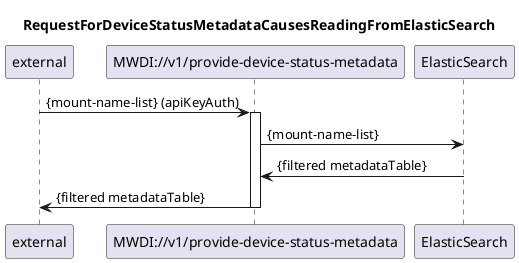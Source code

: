 @startuml 108_ProvideDeviceMetadataTable
skinparam responseMessageBelowArrow true

title RequestForDeviceStatusMetadataCausesReadingFromElasticSearch

participant "external" as requestor
participant "MWDI://v1/provide-device-status-metadata" as data
participant "ElasticSearch" as es

requestor -> data: {mount-name-list} (apiKeyAuth)
activate data

data -> es: {mount-name-list}
es -> data: {filtered metadataTable}

data -> requestor: {filtered metadataTable}
deactivate data

@enduml